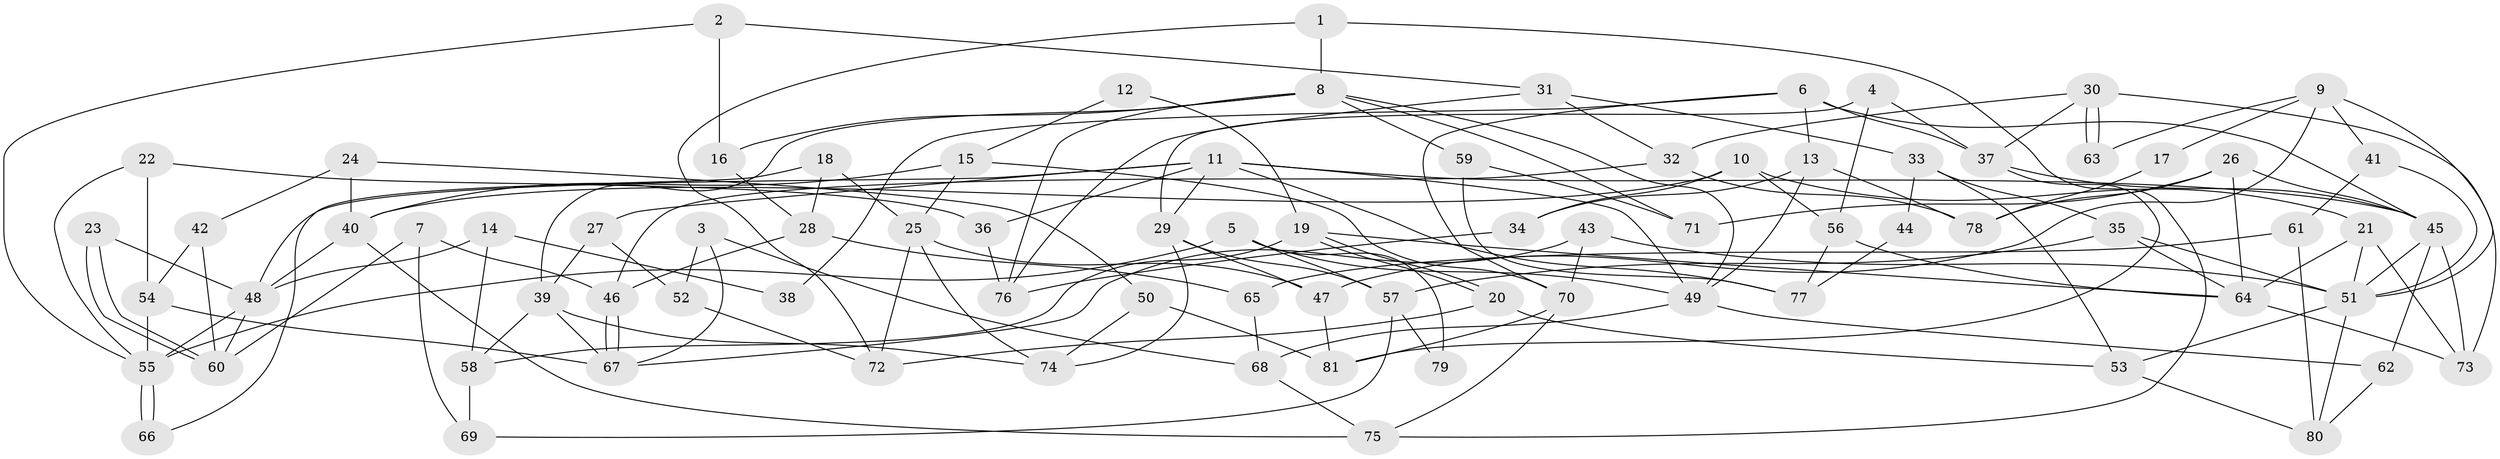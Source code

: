 // coarse degree distribution, {6: 0.16326530612244897, 4: 0.2857142857142857, 2: 0.04081632653061224, 5: 0.20408163265306123, 7: 0.061224489795918366, 3: 0.14285714285714285, 9: 0.04081632653061224, 11: 0.02040816326530612, 8: 0.02040816326530612, 1: 0.02040816326530612}
// Generated by graph-tools (version 1.1) at 2025/37/03/04/25 23:37:12]
// undirected, 81 vertices, 162 edges
graph export_dot {
  node [color=gray90,style=filled];
  1;
  2;
  3;
  4;
  5;
  6;
  7;
  8;
  9;
  10;
  11;
  12;
  13;
  14;
  15;
  16;
  17;
  18;
  19;
  20;
  21;
  22;
  23;
  24;
  25;
  26;
  27;
  28;
  29;
  30;
  31;
  32;
  33;
  34;
  35;
  36;
  37;
  38;
  39;
  40;
  41;
  42;
  43;
  44;
  45;
  46;
  47;
  48;
  49;
  50;
  51;
  52;
  53;
  54;
  55;
  56;
  57;
  58;
  59;
  60;
  61;
  62;
  63;
  64;
  65;
  66;
  67;
  68;
  69;
  70;
  71;
  72;
  73;
  74;
  75;
  76;
  77;
  78;
  79;
  80;
  81;
  1 -- 75;
  1 -- 8;
  1 -- 72;
  2 -- 55;
  2 -- 16;
  2 -- 31;
  3 -- 67;
  3 -- 52;
  3 -- 68;
  4 -- 56;
  4 -- 37;
  4 -- 29;
  5 -- 57;
  5 -- 49;
  5 -- 55;
  5 -- 79;
  6 -- 13;
  6 -- 37;
  6 -- 38;
  6 -- 45;
  6 -- 70;
  7 -- 60;
  7 -- 46;
  7 -- 69;
  8 -- 39;
  8 -- 71;
  8 -- 16;
  8 -- 49;
  8 -- 59;
  8 -- 76;
  9 -- 51;
  9 -- 47;
  9 -- 17;
  9 -- 41;
  9 -- 63;
  10 -- 21;
  10 -- 34;
  10 -- 40;
  10 -- 56;
  11 -- 49;
  11 -- 45;
  11 -- 27;
  11 -- 29;
  11 -- 36;
  11 -- 48;
  11 -- 77;
  12 -- 19;
  12 -- 15;
  13 -- 78;
  13 -- 49;
  13 -- 34;
  14 -- 58;
  14 -- 48;
  14 -- 38;
  15 -- 70;
  15 -- 40;
  15 -- 25;
  16 -- 28;
  17 -- 78;
  18 -- 28;
  18 -- 25;
  18 -- 66;
  19 -- 20;
  19 -- 20;
  19 -- 64;
  19 -- 58;
  20 -- 53;
  20 -- 72;
  21 -- 73;
  21 -- 51;
  21 -- 64;
  22 -- 55;
  22 -- 54;
  22 -- 36;
  23 -- 48;
  23 -- 60;
  23 -- 60;
  24 -- 42;
  24 -- 40;
  24 -- 50;
  25 -- 72;
  25 -- 47;
  25 -- 74;
  26 -- 45;
  26 -- 64;
  26 -- 71;
  26 -- 78;
  27 -- 39;
  27 -- 52;
  28 -- 46;
  28 -- 65;
  29 -- 47;
  29 -- 57;
  29 -- 74;
  30 -- 63;
  30 -- 63;
  30 -- 73;
  30 -- 32;
  30 -- 37;
  31 -- 76;
  31 -- 32;
  31 -- 33;
  32 -- 46;
  32 -- 78;
  33 -- 35;
  33 -- 44;
  33 -- 53;
  34 -- 76;
  35 -- 51;
  35 -- 57;
  35 -- 64;
  36 -- 76;
  37 -- 81;
  37 -- 45;
  39 -- 67;
  39 -- 74;
  39 -- 58;
  40 -- 48;
  40 -- 75;
  41 -- 51;
  41 -- 61;
  42 -- 60;
  42 -- 54;
  43 -- 51;
  43 -- 70;
  43 -- 67;
  44 -- 77;
  45 -- 51;
  45 -- 62;
  45 -- 73;
  46 -- 67;
  46 -- 67;
  47 -- 81;
  48 -- 55;
  48 -- 60;
  49 -- 68;
  49 -- 62;
  50 -- 74;
  50 -- 81;
  51 -- 53;
  51 -- 80;
  52 -- 72;
  53 -- 80;
  54 -- 67;
  54 -- 55;
  55 -- 66;
  55 -- 66;
  56 -- 64;
  56 -- 77;
  57 -- 69;
  57 -- 79;
  58 -- 69;
  59 -- 77;
  59 -- 71;
  61 -- 80;
  61 -- 65;
  62 -- 80;
  64 -- 73;
  65 -- 68;
  68 -- 75;
  70 -- 81;
  70 -- 75;
}
